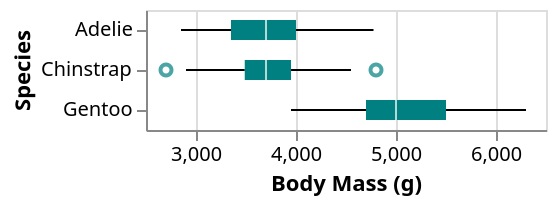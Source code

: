 {"$schema": "https://vega.github.io/schema/vega-lite/v4.json", "description": "A horizontal box plot showing median and lower and upper quartiles of the distribution of body mass of penguins.", "data": {"values": [{"Species": "Adelie", "Island": "Torgersen", "Beak Length (mm)": 39.1, "Beak Depth (mm)": 18.7, "Flipper Length (mm)": 181, "Body Mass (g)": 3750, "Sex": "MALE"}, {"Species": "Adelie", "Island": "Torgersen", "Beak Length (mm)": 39.5, "Beak Depth (mm)": 17.4, "Flipper Length (mm)": 186, "Body Mass (g)": 3800, "Sex": "FEMALE"}, {"Species": "Adelie", "Island": "Torgersen", "Beak Length (mm)": 40.3, "Beak Depth (mm)": 18, "Flipper Length (mm)": 195, "Body Mass (g)": 3250, "Sex": "FEMALE"}, {"Species": "Adelie", "Island": "Torgersen", "Beak Length (mm)": null, "Beak Depth (mm)": null, "Flipper Length (mm)": null, "Body Mass (g)": null, "Sex": null}, {"Species": "Adelie", "Island": "Torgersen", "Beak Length (mm)": 36.7, "Beak Depth (mm)": 19.3, "Flipper Length (mm)": 193, "Body Mass (g)": 3450, "Sex": "FEMALE"}, {"Species": "Adelie", "Island": "Torgersen", "Beak Length (mm)": 39.3, "Beak Depth (mm)": 20.6, "Flipper Length (mm)": 190, "Body Mass (g)": 3650, "Sex": "MALE"}, {"Species": "Adelie", "Island": "Torgersen", "Beak Length (mm)": 38.9, "Beak Depth (mm)": 17.8, "Flipper Length (mm)": 181, "Body Mass (g)": 3625, "Sex": "FEMALE"}, {"Species": "Adelie", "Island": "Torgersen", "Beak Length (mm)": 39.2, "Beak Depth (mm)": 19.6, "Flipper Length (mm)": 195, "Body Mass (g)": 4675, "Sex": "MALE"}, {"Species": "Adelie", "Island": "Torgersen", "Beak Length (mm)": 34.1, "Beak Depth (mm)": 18.1, "Flipper Length (mm)": 193, "Body Mass (g)": 3475, "Sex": null}, {"Species": "Adelie", "Island": "Torgersen", "Beak Length (mm)": 42, "Beak Depth (mm)": 20.2, "Flipper Length (mm)": 190, "Body Mass (g)": 4250, "Sex": null}, {"Species": "Adelie", "Island": "Torgersen", "Beak Length (mm)": 37.8, "Beak Depth (mm)": 17.1, "Flipper Length (mm)": 186, "Body Mass (g)": 3300, "Sex": null}, {"Species": "Adelie", "Island": "Torgersen", "Beak Length (mm)": 37.8, "Beak Depth (mm)": 17.3, "Flipper Length (mm)": 180, "Body Mass (g)": 3700, "Sex": null}, {"Species": "Adelie", "Island": "Torgersen", "Beak Length (mm)": 41.1, "Beak Depth (mm)": 17.6, "Flipper Length (mm)": 182, "Body Mass (g)": 3200, "Sex": "FEMALE"}, {"Species": "Adelie", "Island": "Torgersen", "Beak Length (mm)": 38.6, "Beak Depth (mm)": 21.2, "Flipper Length (mm)": 191, "Body Mass (g)": 3800, "Sex": "MALE"}, {"Species": "Adelie", "Island": "Torgersen", "Beak Length (mm)": 34.6, "Beak Depth (mm)": 21.1, "Flipper Length (mm)": 198, "Body Mass (g)": 4400, "Sex": "MALE"}, {"Species": "Adelie", "Island": "Torgersen", "Beak Length (mm)": 36.6, "Beak Depth (mm)": 17.8, "Flipper Length (mm)": 185, "Body Mass (g)": 3700, "Sex": "FEMALE"}, {"Species": "Adelie", "Island": "Torgersen", "Beak Length (mm)": 38.7, "Beak Depth (mm)": 19, "Flipper Length (mm)": 195, "Body Mass (g)": 3450, "Sex": "FEMALE"}, {"Species": "Adelie", "Island": "Torgersen", "Beak Length (mm)": 42.5, "Beak Depth (mm)": 20.7, "Flipper Length (mm)": 197, "Body Mass (g)": 4500, "Sex": "MALE"}, {"Species": "Adelie", "Island": "Torgersen", "Beak Length (mm)": 34.4, "Beak Depth (mm)": 18.4, "Flipper Length (mm)": 184, "Body Mass (g)": 3325, "Sex": "FEMALE"}, {"Species": "Adelie", "Island": "Torgersen", "Beak Length (mm)": 46, "Beak Depth (mm)": 21.5, "Flipper Length (mm)": 194, "Body Mass (g)": 4200, "Sex": "MALE"}, {"Species": "Adelie", "Island": "Biscoe", "Beak Length (mm)": 37.8, "Beak Depth (mm)": 18.3, "Flipper Length (mm)": 174, "Body Mass (g)": 3400, "Sex": "FEMALE"}, {"Species": "Adelie", "Island": "Biscoe", "Beak Length (mm)": 37.7, "Beak Depth (mm)": 18.7, "Flipper Length (mm)": 180, "Body Mass (g)": 3600, "Sex": "MALE"}, {"Species": "Adelie", "Island": "Biscoe", "Beak Length (mm)": 35.9, "Beak Depth (mm)": 19.2, "Flipper Length (mm)": 189, "Body Mass (g)": 3800, "Sex": "FEMALE"}, {"Species": "Adelie", "Island": "Biscoe", "Beak Length (mm)": 38.2, "Beak Depth (mm)": 18.1, "Flipper Length (mm)": 185, "Body Mass (g)": 3950, "Sex": "MALE"}, {"Species": "Adelie", "Island": "Biscoe", "Beak Length (mm)": 38.8, "Beak Depth (mm)": 17.2, "Flipper Length (mm)": 180, "Body Mass (g)": 3800, "Sex": "MALE"}, {"Species": "Adelie", "Island": "Biscoe", "Beak Length (mm)": 35.3, "Beak Depth (mm)": 18.9, "Flipper Length (mm)": 187, "Body Mass (g)": 3800, "Sex": "FEMALE"}, {"Species": "Adelie", "Island": "Biscoe", "Beak Length (mm)": 40.6, "Beak Depth (mm)": 18.6, "Flipper Length (mm)": 183, "Body Mass (g)": 3550, "Sex": "MALE"}, {"Species": "Adelie", "Island": "Biscoe", "Beak Length (mm)": 40.5, "Beak Depth (mm)": 17.9, "Flipper Length (mm)": 187, "Body Mass (g)": 3200, "Sex": "FEMALE"}, {"Species": "Adelie", "Island": "Biscoe", "Beak Length (mm)": 37.9, "Beak Depth (mm)": 18.6, "Flipper Length (mm)": 172, "Body Mass (g)": 3150, "Sex": "FEMALE"}, {"Species": "Adelie", "Island": "Biscoe", "Beak Length (mm)": 40.5, "Beak Depth (mm)": 18.9, "Flipper Length (mm)": 180, "Body Mass (g)": 3950, "Sex": "MALE"}, {"Species": "Adelie", "Island": "Dream", "Beak Length (mm)": 39.5, "Beak Depth (mm)": 16.7, "Flipper Length (mm)": 178, "Body Mass (g)": 3250, "Sex": "FEMALE"}, {"Species": "Adelie", "Island": "Dream", "Beak Length (mm)": 37.2, "Beak Depth (mm)": 18.1, "Flipper Length (mm)": 178, "Body Mass (g)": 3900, "Sex": "MALE"}, {"Species": "Adelie", "Island": "Dream", "Beak Length (mm)": 39.5, "Beak Depth (mm)": 17.8, "Flipper Length (mm)": 188, "Body Mass (g)": 3300, "Sex": "FEMALE"}, {"Species": "Adelie", "Island": "Dream", "Beak Length (mm)": 40.9, "Beak Depth (mm)": 18.9, "Flipper Length (mm)": 184, "Body Mass (g)": 3900, "Sex": "MALE"}, {"Species": "Adelie", "Island": "Dream", "Beak Length (mm)": 36.4, "Beak Depth (mm)": 17, "Flipper Length (mm)": 195, "Body Mass (g)": 3325, "Sex": "FEMALE"}, {"Species": "Adelie", "Island": "Dream", "Beak Length (mm)": 39.2, "Beak Depth (mm)": 21.1, "Flipper Length (mm)": 196, "Body Mass (g)": 4150, "Sex": "MALE"}, {"Species": "Adelie", "Island": "Dream", "Beak Length (mm)": 38.8, "Beak Depth (mm)": 20, "Flipper Length (mm)": 190, "Body Mass (g)": 3950, "Sex": "MALE"}, {"Species": "Adelie", "Island": "Dream", "Beak Length (mm)": 42.2, "Beak Depth (mm)": 18.5, "Flipper Length (mm)": 180, "Body Mass (g)": 3550, "Sex": "FEMALE"}, {"Species": "Adelie", "Island": "Dream", "Beak Length (mm)": 37.6, "Beak Depth (mm)": 19.3, "Flipper Length (mm)": 181, "Body Mass (g)": 3300, "Sex": "FEMALE"}, {"Species": "Adelie", "Island": "Dream", "Beak Length (mm)": 39.8, "Beak Depth (mm)": 19.1, "Flipper Length (mm)": 184, "Body Mass (g)": 4650, "Sex": "MALE"}, {"Species": "Adelie", "Island": "Dream", "Beak Length (mm)": 36.5, "Beak Depth (mm)": 18, "Flipper Length (mm)": 182, "Body Mass (g)": 3150, "Sex": "FEMALE"}, {"Species": "Adelie", "Island": "Dream", "Beak Length (mm)": 40.8, "Beak Depth (mm)": 18.4, "Flipper Length (mm)": 195, "Body Mass (g)": 3900, "Sex": "MALE"}, {"Species": "Adelie", "Island": "Dream", "Beak Length (mm)": 36, "Beak Depth (mm)": 18.5, "Flipper Length (mm)": 186, "Body Mass (g)": 3100, "Sex": "FEMALE"}, {"Species": "Adelie", "Island": "Dream", "Beak Length (mm)": 44.1, "Beak Depth (mm)": 19.7, "Flipper Length (mm)": 196, "Body Mass (g)": 4400, "Sex": "MALE"}, {"Species": "Adelie", "Island": "Dream", "Beak Length (mm)": 37, "Beak Depth (mm)": 16.9, "Flipper Length (mm)": 185, "Body Mass (g)": 3000, "Sex": "FEMALE"}, {"Species": "Adelie", "Island": "Dream", "Beak Length (mm)": 39.6, "Beak Depth (mm)": 18.8, "Flipper Length (mm)": 190, "Body Mass (g)": 4600, "Sex": "MALE"}, {"Species": "Adelie", "Island": "Dream", "Beak Length (mm)": 41.1, "Beak Depth (mm)": 19, "Flipper Length (mm)": 182, "Body Mass (g)": 3425, "Sex": "MALE"}, {"Species": "Adelie", "Island": "Dream", "Beak Length (mm)": 37.5, "Beak Depth (mm)": 18.9, "Flipper Length (mm)": 179, "Body Mass (g)": 2975, "Sex": null}, {"Species": "Adelie", "Island": "Dream", "Beak Length (mm)": 36, "Beak Depth (mm)": 17.9, "Flipper Length (mm)": 190, "Body Mass (g)": 3450, "Sex": "FEMALE"}, {"Species": "Adelie", "Island": "Dream", "Beak Length (mm)": 42.3, "Beak Depth (mm)": 21.2, "Flipper Length (mm)": 191, "Body Mass (g)": 4150, "Sex": "MALE"}, {"Species": "Adelie", "Island": "Biscoe", "Beak Length (mm)": 39.6, "Beak Depth (mm)": 17.7, "Flipper Length (mm)": 186, "Body Mass (g)": 3500, "Sex": "FEMALE"}, {"Species": "Adelie", "Island": "Biscoe", "Beak Length (mm)": 40.1, "Beak Depth (mm)": 18.9, "Flipper Length (mm)": 188, "Body Mass (g)": 4300, "Sex": "MALE"}, {"Species": "Adelie", "Island": "Biscoe", "Beak Length (mm)": 35, "Beak Depth (mm)": 17.9, "Flipper Length (mm)": 190, "Body Mass (g)": 3450, "Sex": "FEMALE"}, {"Species": "Adelie", "Island": "Biscoe", "Beak Length (mm)": 42, "Beak Depth (mm)": 19.5, "Flipper Length (mm)": 200, "Body Mass (g)": 4050, "Sex": "MALE"}, {"Species": "Adelie", "Island": "Biscoe", "Beak Length (mm)": 34.5, "Beak Depth (mm)": 18.1, "Flipper Length (mm)": 187, "Body Mass (g)": 2900, "Sex": "FEMALE"}, {"Species": "Adelie", "Island": "Biscoe", "Beak Length (mm)": 41.4, "Beak Depth (mm)": 18.6, "Flipper Length (mm)": 191, "Body Mass (g)": 3700, "Sex": "MALE"}, {"Species": "Adelie", "Island": "Biscoe", "Beak Length (mm)": 39, "Beak Depth (mm)": 17.5, "Flipper Length (mm)": 186, "Body Mass (g)": 3550, "Sex": "FEMALE"}, {"Species": "Adelie", "Island": "Biscoe", "Beak Length (mm)": 40.6, "Beak Depth (mm)": 18.8, "Flipper Length (mm)": 193, "Body Mass (g)": 3800, "Sex": "MALE"}, {"Species": "Adelie", "Island": "Biscoe", "Beak Length (mm)": 36.5, "Beak Depth (mm)": 16.6, "Flipper Length (mm)": 181, "Body Mass (g)": 2850, "Sex": "FEMALE"}, {"Species": "Adelie", "Island": "Biscoe", "Beak Length (mm)": 37.6, "Beak Depth (mm)": 19.1, "Flipper Length (mm)": 194, "Body Mass (g)": 3750, "Sex": "MALE"}, {"Species": "Adelie", "Island": "Biscoe", "Beak Length (mm)": 35.7, "Beak Depth (mm)": 16.9, "Flipper Length (mm)": 185, "Body Mass (g)": 3150, "Sex": "FEMALE"}, {"Species": "Adelie", "Island": "Biscoe", "Beak Length (mm)": 41.3, "Beak Depth (mm)": 21.1, "Flipper Length (mm)": 195, "Body Mass (g)": 4400, "Sex": "MALE"}, {"Species": "Adelie", "Island": "Biscoe", "Beak Length (mm)": 37.6, "Beak Depth (mm)": 17, "Flipper Length (mm)": 185, "Body Mass (g)": 3600, "Sex": "FEMALE"}, {"Species": "Adelie", "Island": "Biscoe", "Beak Length (mm)": 41.1, "Beak Depth (mm)": 18.2, "Flipper Length (mm)": 192, "Body Mass (g)": 4050, "Sex": "MALE"}, {"Species": "Adelie", "Island": "Biscoe", "Beak Length (mm)": 36.4, "Beak Depth (mm)": 17.1, "Flipper Length (mm)": 184, "Body Mass (g)": 2850, "Sex": "FEMALE"}, {"Species": "Adelie", "Island": "Biscoe", "Beak Length (mm)": 41.6, "Beak Depth (mm)": 18, "Flipper Length (mm)": 192, "Body Mass (g)": 3950, "Sex": "MALE"}, {"Species": "Adelie", "Island": "Biscoe", "Beak Length (mm)": 35.5, "Beak Depth (mm)": 16.2, "Flipper Length (mm)": 195, "Body Mass (g)": 3350, "Sex": "FEMALE"}, {"Species": "Adelie", "Island": "Biscoe", "Beak Length (mm)": 41.1, "Beak Depth (mm)": 19.1, "Flipper Length (mm)": 188, "Body Mass (g)": 4100, "Sex": "MALE"}, {"Species": "Adelie", "Island": "Torgersen", "Beak Length (mm)": 35.9, "Beak Depth (mm)": 16.6, "Flipper Length (mm)": 190, "Body Mass (g)": 3050, "Sex": "FEMALE"}, {"Species": "Adelie", "Island": "Torgersen", "Beak Length (mm)": 41.8, "Beak Depth (mm)": 19.4, "Flipper Length (mm)": 198, "Body Mass (g)": 4450, "Sex": "MALE"}, {"Species": "Adelie", "Island": "Torgersen", "Beak Length (mm)": 33.5, "Beak Depth (mm)": 19, "Flipper Length (mm)": 190, "Body Mass (g)": 3600, "Sex": "FEMALE"}, {"Species": "Adelie", "Island": "Torgersen", "Beak Length (mm)": 39.7, "Beak Depth (mm)": 18.4, "Flipper Length (mm)": 190, "Body Mass (g)": 3900, "Sex": "MALE"}, {"Species": "Adelie", "Island": "Torgersen", "Beak Length (mm)": 39.6, "Beak Depth (mm)": 17.2, "Flipper Length (mm)": 196, "Body Mass (g)": 3550, "Sex": "FEMALE"}, {"Species": "Adelie", "Island": "Torgersen", "Beak Length (mm)": 45.8, "Beak Depth (mm)": 18.9, "Flipper Length (mm)": 197, "Body Mass (g)": 4150, "Sex": "MALE"}, {"Species": "Adelie", "Island": "Torgersen", "Beak Length (mm)": 35.5, "Beak Depth (mm)": 17.5, "Flipper Length (mm)": 190, "Body Mass (g)": 3700, "Sex": "FEMALE"}, {"Species": "Adelie", "Island": "Torgersen", "Beak Length (mm)": 42.8, "Beak Depth (mm)": 18.5, "Flipper Length (mm)": 195, "Body Mass (g)": 4250, "Sex": "MALE"}, {"Species": "Adelie", "Island": "Torgersen", "Beak Length (mm)": 40.9, "Beak Depth (mm)": 16.8, "Flipper Length (mm)": 191, "Body Mass (g)": 3700, "Sex": "FEMALE"}, {"Species": "Adelie", "Island": "Torgersen", "Beak Length (mm)": 37.2, "Beak Depth (mm)": 19.4, "Flipper Length (mm)": 184, "Body Mass (g)": 3900, "Sex": "MALE"}, {"Species": "Adelie", "Island": "Torgersen", "Beak Length (mm)": 36.2, "Beak Depth (mm)": 16.1, "Flipper Length (mm)": 187, "Body Mass (g)": 3550, "Sex": "FEMALE"}, {"Species": "Adelie", "Island": "Torgersen", "Beak Length (mm)": 42.1, "Beak Depth (mm)": 19.1, "Flipper Length (mm)": 195, "Body Mass (g)": 4000, "Sex": "MALE"}, {"Species": "Adelie", "Island": "Torgersen", "Beak Length (mm)": 34.6, "Beak Depth (mm)": 17.2, "Flipper Length (mm)": 189, "Body Mass (g)": 3200, "Sex": "FEMALE"}, {"Species": "Adelie", "Island": "Torgersen", "Beak Length (mm)": 42.9, "Beak Depth (mm)": 17.6, "Flipper Length (mm)": 196, "Body Mass (g)": 4700, "Sex": "MALE"}, {"Species": "Adelie", "Island": "Torgersen", "Beak Length (mm)": 36.7, "Beak Depth (mm)": 18.8, "Flipper Length (mm)": 187, "Body Mass (g)": 3800, "Sex": "FEMALE"}, {"Species": "Adelie", "Island": "Torgersen", "Beak Length (mm)": 35.1, "Beak Depth (mm)": 19.4, "Flipper Length (mm)": 193, "Body Mass (g)": 4200, "Sex": "MALE"}, {"Species": "Adelie", "Island": "Dream", "Beak Length (mm)": 37.3, "Beak Depth (mm)": 17.8, "Flipper Length (mm)": 191, "Body Mass (g)": 3350, "Sex": "FEMALE"}, {"Species": "Adelie", "Island": "Dream", "Beak Length (mm)": 41.3, "Beak Depth (mm)": 20.3, "Flipper Length (mm)": 194, "Body Mass (g)": 3550, "Sex": "MALE"}, {"Species": "Adelie", "Island": "Dream", "Beak Length (mm)": 36.3, "Beak Depth (mm)": 19.5, "Flipper Length (mm)": 190, "Body Mass (g)": 3800, "Sex": "MALE"}, {"Species": "Adelie", "Island": "Dream", "Beak Length (mm)": 36.9, "Beak Depth (mm)": 18.6, "Flipper Length (mm)": 189, "Body Mass (g)": 3500, "Sex": "FEMALE"}, {"Species": "Adelie", "Island": "Dream", "Beak Length (mm)": 38.3, "Beak Depth (mm)": 19.2, "Flipper Length (mm)": 189, "Body Mass (g)": 3950, "Sex": "MALE"}, {"Species": "Adelie", "Island": "Dream", "Beak Length (mm)": 38.9, "Beak Depth (mm)": 18.8, "Flipper Length (mm)": 190, "Body Mass (g)": 3600, "Sex": "FEMALE"}, {"Species": "Adelie", "Island": "Dream", "Beak Length (mm)": 35.7, "Beak Depth (mm)": 18, "Flipper Length (mm)": 202, "Body Mass (g)": 3550, "Sex": "FEMALE"}, {"Species": "Adelie", "Island": "Dream", "Beak Length (mm)": 41.1, "Beak Depth (mm)": 18.1, "Flipper Length (mm)": 205, "Body Mass (g)": 4300, "Sex": "MALE"}, {"Species": "Adelie", "Island": "Dream", "Beak Length (mm)": 34, "Beak Depth (mm)": 17.1, "Flipper Length (mm)": 185, "Body Mass (g)": 3400, "Sex": "FEMALE"}, {"Species": "Adelie", "Island": "Dream", "Beak Length (mm)": 39.6, "Beak Depth (mm)": 18.1, "Flipper Length (mm)": 186, "Body Mass (g)": 4450, "Sex": "MALE"}, {"Species": "Adelie", "Island": "Dream", "Beak Length (mm)": 36.2, "Beak Depth (mm)": 17.3, "Flipper Length (mm)": 187, "Body Mass (g)": 3300, "Sex": "FEMALE"}, {"Species": "Adelie", "Island": "Dream", "Beak Length (mm)": 40.8, "Beak Depth (mm)": 18.9, "Flipper Length (mm)": 208, "Body Mass (g)": 4300, "Sex": "MALE"}, {"Species": "Adelie", "Island": "Dream", "Beak Length (mm)": 38.1, "Beak Depth (mm)": 18.6, "Flipper Length (mm)": 190, "Body Mass (g)": 3700, "Sex": "FEMALE"}, {"Species": "Adelie", "Island": "Dream", "Beak Length (mm)": 40.3, "Beak Depth (mm)": 18.5, "Flipper Length (mm)": 196, "Body Mass (g)": 4350, "Sex": "MALE"}, {"Species": "Adelie", "Island": "Dream", "Beak Length (mm)": 33.1, "Beak Depth (mm)": 16.1, "Flipper Length (mm)": 178, "Body Mass (g)": 2900, "Sex": "FEMALE"}, {"Species": "Adelie", "Island": "Dream", "Beak Length (mm)": 43.2, "Beak Depth (mm)": 18.5, "Flipper Length (mm)": 192, "Body Mass (g)": 4100, "Sex": "MALE"}, {"Species": "Adelie", "Island": "Biscoe", "Beak Length (mm)": 35, "Beak Depth (mm)": 17.9, "Flipper Length (mm)": 192, "Body Mass (g)": 3725, "Sex": "FEMALE"}, {"Species": "Adelie", "Island": "Biscoe", "Beak Length (mm)": 41, "Beak Depth (mm)": 20, "Flipper Length (mm)": 203, "Body Mass (g)": 4725, "Sex": "MALE"}, {"Species": "Adelie", "Island": "Biscoe", "Beak Length (mm)": 37.7, "Beak Depth (mm)": 16, "Flipper Length (mm)": 183, "Body Mass (g)": 3075, "Sex": "FEMALE"}, {"Species": "Adelie", "Island": "Biscoe", "Beak Length (mm)": 37.8, "Beak Depth (mm)": 20, "Flipper Length (mm)": 190, "Body Mass (g)": 4250, "Sex": "MALE"}, {"Species": "Adelie", "Island": "Biscoe", "Beak Length (mm)": 37.9, "Beak Depth (mm)": 18.6, "Flipper Length (mm)": 193, "Body Mass (g)": 2925, "Sex": "FEMALE"}, {"Species": "Adelie", "Island": "Biscoe", "Beak Length (mm)": 39.7, "Beak Depth (mm)": 18.9, "Flipper Length (mm)": 184, "Body Mass (g)": 3550, "Sex": "MALE"}, {"Species": "Adelie", "Island": "Biscoe", "Beak Length (mm)": 38.6, "Beak Depth (mm)": 17.2, "Flipper Length (mm)": 199, "Body Mass (g)": 3750, "Sex": "FEMALE"}, {"Species": "Adelie", "Island": "Biscoe", "Beak Length (mm)": 38.2, "Beak Depth (mm)": 20, "Flipper Length (mm)": 190, "Body Mass (g)": 3900, "Sex": "MALE"}, {"Species": "Adelie", "Island": "Biscoe", "Beak Length (mm)": 38.1, "Beak Depth (mm)": 17, "Flipper Length (mm)": 181, "Body Mass (g)": 3175, "Sex": "FEMALE"}, {"Species": "Adelie", "Island": "Biscoe", "Beak Length (mm)": 43.2, "Beak Depth (mm)": 19, "Flipper Length (mm)": 197, "Body Mass (g)": 4775, "Sex": "MALE"}, {"Species": "Adelie", "Island": "Biscoe", "Beak Length (mm)": 38.1, "Beak Depth (mm)": 16.5, "Flipper Length (mm)": 198, "Body Mass (g)": 3825, "Sex": "FEMALE"}, {"Species": "Adelie", "Island": "Biscoe", "Beak Length (mm)": 45.6, "Beak Depth (mm)": 20.3, "Flipper Length (mm)": 191, "Body Mass (g)": 4600, "Sex": "MALE"}, {"Species": "Adelie", "Island": "Biscoe", "Beak Length (mm)": 39.7, "Beak Depth (mm)": 17.7, "Flipper Length (mm)": 193, "Body Mass (g)": 3200, "Sex": "FEMALE"}, {"Species": "Adelie", "Island": "Biscoe", "Beak Length (mm)": 42.2, "Beak Depth (mm)": 19.5, "Flipper Length (mm)": 197, "Body Mass (g)": 4275, "Sex": "MALE"}, {"Species": "Adelie", "Island": "Biscoe", "Beak Length (mm)": 39.6, "Beak Depth (mm)": 20.7, "Flipper Length (mm)": 191, "Body Mass (g)": 3900, "Sex": "FEMALE"}, {"Species": "Adelie", "Island": "Biscoe", "Beak Length (mm)": 42.7, "Beak Depth (mm)": 18.3, "Flipper Length (mm)": 196, "Body Mass (g)": 4075, "Sex": "MALE"}, {"Species": "Adelie", "Island": "Torgersen", "Beak Length (mm)": 38.6, "Beak Depth (mm)": 17, "Flipper Length (mm)": 188, "Body Mass (g)": 2900, "Sex": "FEMALE"}, {"Species": "Adelie", "Island": "Torgersen", "Beak Length (mm)": 37.3, "Beak Depth (mm)": 20.5, "Flipper Length (mm)": 199, "Body Mass (g)": 3775, "Sex": "MALE"}, {"Species": "Adelie", "Island": "Torgersen", "Beak Length (mm)": 35.7, "Beak Depth (mm)": 17, "Flipper Length (mm)": 189, "Body Mass (g)": 3350, "Sex": "FEMALE"}, {"Species": "Adelie", "Island": "Torgersen", "Beak Length (mm)": 41.1, "Beak Depth (mm)": 18.6, "Flipper Length (mm)": 189, "Body Mass (g)": 3325, "Sex": "MALE"}, {"Species": "Adelie", "Island": "Torgersen", "Beak Length (mm)": 36.2, "Beak Depth (mm)": 17.2, "Flipper Length (mm)": 187, "Body Mass (g)": 3150, "Sex": "FEMALE"}, {"Species": "Adelie", "Island": "Torgersen", "Beak Length (mm)": 37.7, "Beak Depth (mm)": 19.8, "Flipper Length (mm)": 198, "Body Mass (g)": 3500, "Sex": "MALE"}, {"Species": "Adelie", "Island": "Torgersen", "Beak Length (mm)": 40.2, "Beak Depth (mm)": 17, "Flipper Length (mm)": 176, "Body Mass (g)": 3450, "Sex": "FEMALE"}, {"Species": "Adelie", "Island": "Torgersen", "Beak Length (mm)": 41.4, "Beak Depth (mm)": 18.5, "Flipper Length (mm)": 202, "Body Mass (g)": 3875, "Sex": "MALE"}, {"Species": "Adelie", "Island": "Torgersen", "Beak Length (mm)": 35.2, "Beak Depth (mm)": 15.9, "Flipper Length (mm)": 186, "Body Mass (g)": 3050, "Sex": "FEMALE"}, {"Species": "Adelie", "Island": "Torgersen", "Beak Length (mm)": 40.6, "Beak Depth (mm)": 19, "Flipper Length (mm)": 199, "Body Mass (g)": 4000, "Sex": "MALE"}, {"Species": "Adelie", "Island": "Torgersen", "Beak Length (mm)": 38.8, "Beak Depth (mm)": 17.6, "Flipper Length (mm)": 191, "Body Mass (g)": 3275, "Sex": "FEMALE"}, {"Species": "Adelie", "Island": "Torgersen", "Beak Length (mm)": 41.5, "Beak Depth (mm)": 18.3, "Flipper Length (mm)": 195, "Body Mass (g)": 4300, "Sex": "MALE"}, {"Species": "Adelie", "Island": "Torgersen", "Beak Length (mm)": 39, "Beak Depth (mm)": 17.1, "Flipper Length (mm)": 191, "Body Mass (g)": 3050, "Sex": "FEMALE"}, {"Species": "Adelie", "Island": "Torgersen", "Beak Length (mm)": 44.1, "Beak Depth (mm)": 18, "Flipper Length (mm)": 210, "Body Mass (g)": 4000, "Sex": "MALE"}, {"Species": "Adelie", "Island": "Torgersen", "Beak Length (mm)": 38.5, "Beak Depth (mm)": 17.9, "Flipper Length (mm)": 190, "Body Mass (g)": 3325, "Sex": "FEMALE"}, {"Species": "Adelie", "Island": "Torgersen", "Beak Length (mm)": 43.1, "Beak Depth (mm)": 19.2, "Flipper Length (mm)": 197, "Body Mass (g)": 3500, "Sex": "MALE"}, {"Species": "Adelie", "Island": "Dream", "Beak Length (mm)": 36.8, "Beak Depth (mm)": 18.5, "Flipper Length (mm)": 193, "Body Mass (g)": 3500, "Sex": "FEMALE"}, {"Species": "Adelie", "Island": "Dream", "Beak Length (mm)": 37.5, "Beak Depth (mm)": 18.5, "Flipper Length (mm)": 199, "Body Mass (g)": 4475, "Sex": "MALE"}, {"Species": "Adelie", "Island": "Dream", "Beak Length (mm)": 38.1, "Beak Depth (mm)": 17.6, "Flipper Length (mm)": 187, "Body Mass (g)": 3425, "Sex": "FEMALE"}, {"Species": "Adelie", "Island": "Dream", "Beak Length (mm)": 41.1, "Beak Depth (mm)": 17.5, "Flipper Length (mm)": 190, "Body Mass (g)": 3900, "Sex": "MALE"}, {"Species": "Adelie", "Island": "Dream", "Beak Length (mm)": 35.6, "Beak Depth (mm)": 17.5, "Flipper Length (mm)": 191, "Body Mass (g)": 3175, "Sex": "FEMALE"}, {"Species": "Adelie", "Island": "Dream", "Beak Length (mm)": 40.2, "Beak Depth (mm)": 20.1, "Flipper Length (mm)": 200, "Body Mass (g)": 3975, "Sex": "MALE"}, {"Species": "Adelie", "Island": "Dream", "Beak Length (mm)": 37, "Beak Depth (mm)": 16.5, "Flipper Length (mm)": 185, "Body Mass (g)": 3400, "Sex": "FEMALE"}, {"Species": "Adelie", "Island": "Dream", "Beak Length (mm)": 39.7, "Beak Depth (mm)": 17.9, "Flipper Length (mm)": 193, "Body Mass (g)": 4250, "Sex": "MALE"}, {"Species": "Adelie", "Island": "Dream", "Beak Length (mm)": 40.2, "Beak Depth (mm)": 17.1, "Flipper Length (mm)": 193, "Body Mass (g)": 3400, "Sex": "FEMALE"}, {"Species": "Adelie", "Island": "Dream", "Beak Length (mm)": 40.6, "Beak Depth (mm)": 17.2, "Flipper Length (mm)": 187, "Body Mass (g)": 3475, "Sex": "MALE"}, {"Species": "Adelie", "Island": "Dream", "Beak Length (mm)": 32.1, "Beak Depth (mm)": 15.5, "Flipper Length (mm)": 188, "Body Mass (g)": 3050, "Sex": "FEMALE"}, {"Species": "Adelie", "Island": "Dream", "Beak Length (mm)": 40.7, "Beak Depth (mm)": 17, "Flipper Length (mm)": 190, "Body Mass (g)": 3725, "Sex": "MALE"}, {"Species": "Adelie", "Island": "Dream", "Beak Length (mm)": 37.3, "Beak Depth (mm)": 16.8, "Flipper Length (mm)": 192, "Body Mass (g)": 3000, "Sex": "FEMALE"}, {"Species": "Adelie", "Island": "Dream", "Beak Length (mm)": 39, "Beak Depth (mm)": 18.7, "Flipper Length (mm)": 185, "Body Mass (g)": 3650, "Sex": "MALE"}, {"Species": "Adelie", "Island": "Dream", "Beak Length (mm)": 39.2, "Beak Depth (mm)": 18.6, "Flipper Length (mm)": 190, "Body Mass (g)": 4250, "Sex": "MALE"}, {"Species": "Adelie", "Island": "Dream", "Beak Length (mm)": 36.6, "Beak Depth (mm)": 18.4, "Flipper Length (mm)": 184, "Body Mass (g)": 3475, "Sex": "FEMALE"}, {"Species": "Adelie", "Island": "Dream", "Beak Length (mm)": 36, "Beak Depth (mm)": 17.8, "Flipper Length (mm)": 195, "Body Mass (g)": 3450, "Sex": "FEMALE"}, {"Species": "Adelie", "Island": "Dream", "Beak Length (mm)": 37.8, "Beak Depth (mm)": 18.1, "Flipper Length (mm)": 193, "Body Mass (g)": 3750, "Sex": "MALE"}, {"Species": "Adelie", "Island": "Dream", "Beak Length (mm)": 36, "Beak Depth (mm)": 17.1, "Flipper Length (mm)": 187, "Body Mass (g)": 3700, "Sex": "FEMALE"}, {"Species": "Adelie", "Island": "Dream", "Beak Length (mm)": 41.5, "Beak Depth (mm)": 18.5, "Flipper Length (mm)": 201, "Body Mass (g)": 4000, "Sex": "MALE"}, {"Species": "Chinstrap", "Island": "Dream", "Beak Length (mm)": 46.5, "Beak Depth (mm)": 17.9, "Flipper Length (mm)": 192, "Body Mass (g)": 3500, "Sex": "FEMALE"}, {"Species": "Chinstrap", "Island": "Dream", "Beak Length (mm)": 50, "Beak Depth (mm)": 19.5, "Flipper Length (mm)": 196, "Body Mass (g)": 3900, "Sex": "MALE"}, {"Species": "Chinstrap", "Island": "Dream", "Beak Length (mm)": 51.3, "Beak Depth (mm)": 19.2, "Flipper Length (mm)": 193, "Body Mass (g)": 3650, "Sex": "MALE"}, {"Species": "Chinstrap", "Island": "Dream", "Beak Length (mm)": 45.4, "Beak Depth (mm)": 18.7, "Flipper Length (mm)": 188, "Body Mass (g)": 3525, "Sex": "FEMALE"}, {"Species": "Chinstrap", "Island": "Dream", "Beak Length (mm)": 52.7, "Beak Depth (mm)": 19.8, "Flipper Length (mm)": 197, "Body Mass (g)": 3725, "Sex": "MALE"}, {"Species": "Chinstrap", "Island": "Dream", "Beak Length (mm)": 45.2, "Beak Depth (mm)": 17.8, "Flipper Length (mm)": 198, "Body Mass (g)": 3950, "Sex": "FEMALE"}, {"Species": "Chinstrap", "Island": "Dream", "Beak Length (mm)": 46.1, "Beak Depth (mm)": 18.2, "Flipper Length (mm)": 178, "Body Mass (g)": 3250, "Sex": "FEMALE"}, {"Species": "Chinstrap", "Island": "Dream", "Beak Length (mm)": 51.3, "Beak Depth (mm)": 18.2, "Flipper Length (mm)": 197, "Body Mass (g)": 3750, "Sex": "MALE"}, {"Species": "Chinstrap", "Island": "Dream", "Beak Length (mm)": 46, "Beak Depth (mm)": 18.9, "Flipper Length (mm)": 195, "Body Mass (g)": 4150, "Sex": "FEMALE"}, {"Species": "Chinstrap", "Island": "Dream", "Beak Length (mm)": 51.3, "Beak Depth (mm)": 19.9, "Flipper Length (mm)": 198, "Body Mass (g)": 3700, "Sex": "MALE"}, {"Species": "Chinstrap", "Island": "Dream", "Beak Length (mm)": 46.6, "Beak Depth (mm)": 17.8, "Flipper Length (mm)": 193, "Body Mass (g)": 3800, "Sex": "FEMALE"}, {"Species": "Chinstrap", "Island": "Dream", "Beak Length (mm)": 51.7, "Beak Depth (mm)": 20.3, "Flipper Length (mm)": 194, "Body Mass (g)": 3775, "Sex": "MALE"}, {"Species": "Chinstrap", "Island": "Dream", "Beak Length (mm)": 47, "Beak Depth (mm)": 17.3, "Flipper Length (mm)": 185, "Body Mass (g)": 3700, "Sex": "FEMALE"}, {"Species": "Chinstrap", "Island": "Dream", "Beak Length (mm)": 52, "Beak Depth (mm)": 18.1, "Flipper Length (mm)": 201, "Body Mass (g)": 4050, "Sex": "MALE"}, {"Species": "Chinstrap", "Island": "Dream", "Beak Length (mm)": 45.9, "Beak Depth (mm)": 17.1, "Flipper Length (mm)": 190, "Body Mass (g)": 3575, "Sex": "FEMALE"}, {"Species": "Chinstrap", "Island": "Dream", "Beak Length (mm)": 50.5, "Beak Depth (mm)": 19.6, "Flipper Length (mm)": 201, "Body Mass (g)": 4050, "Sex": "MALE"}, {"Species": "Chinstrap", "Island": "Dream", "Beak Length (mm)": 50.3, "Beak Depth (mm)": 20, "Flipper Length (mm)": 197, "Body Mass (g)": 3300, "Sex": "MALE"}, {"Species": "Chinstrap", "Island": "Dream", "Beak Length (mm)": 58, "Beak Depth (mm)": 17.8, "Flipper Length (mm)": 181, "Body Mass (g)": 3700, "Sex": "FEMALE"}, {"Species": "Chinstrap", "Island": "Dream", "Beak Length (mm)": 46.4, "Beak Depth (mm)": 18.6, "Flipper Length (mm)": 190, "Body Mass (g)": 3450, "Sex": "FEMALE"}, {"Species": "Chinstrap", "Island": "Dream", "Beak Length (mm)": 49.2, "Beak Depth (mm)": 18.2, "Flipper Length (mm)": 195, "Body Mass (g)": 4400, "Sex": "MALE"}, {"Species": "Chinstrap", "Island": "Dream", "Beak Length (mm)": 42.4, "Beak Depth (mm)": 17.3, "Flipper Length (mm)": 181, "Body Mass (g)": 3600, "Sex": "FEMALE"}, {"Species": "Chinstrap", "Island": "Dream", "Beak Length (mm)": 48.5, "Beak Depth (mm)": 17.5, "Flipper Length (mm)": 191, "Body Mass (g)": 3400, "Sex": "MALE"}, {"Species": "Chinstrap", "Island": "Dream", "Beak Length (mm)": 43.2, "Beak Depth (mm)": 16.6, "Flipper Length (mm)": 187, "Body Mass (g)": 2900, "Sex": "FEMALE"}, {"Species": "Chinstrap", "Island": "Dream", "Beak Length (mm)": 50.6, "Beak Depth (mm)": 19.4, "Flipper Length (mm)": 193, "Body Mass (g)": 3800, "Sex": "MALE"}, {"Species": "Chinstrap", "Island": "Dream", "Beak Length (mm)": 46.7, "Beak Depth (mm)": 17.9, "Flipper Length (mm)": 195, "Body Mass (g)": 3300, "Sex": "FEMALE"}, {"Species": "Chinstrap", "Island": "Dream", "Beak Length (mm)": 52, "Beak Depth (mm)": 19, "Flipper Length (mm)": 197, "Body Mass (g)": 4150, "Sex": "MALE"}, {"Species": "Chinstrap", "Island": "Dream", "Beak Length (mm)": 50.5, "Beak Depth (mm)": 18.4, "Flipper Length (mm)": 200, "Body Mass (g)": 3400, "Sex": "FEMALE"}, {"Species": "Chinstrap", "Island": "Dream", "Beak Length (mm)": 49.5, "Beak Depth (mm)": 19, "Flipper Length (mm)": 200, "Body Mass (g)": 3800, "Sex": "MALE"}, {"Species": "Chinstrap", "Island": "Dream", "Beak Length (mm)": 46.4, "Beak Depth (mm)": 17.8, "Flipper Length (mm)": 191, "Body Mass (g)": 3700, "Sex": "FEMALE"}, {"Species": "Chinstrap", "Island": "Dream", "Beak Length (mm)": 52.8, "Beak Depth (mm)": 20, "Flipper Length (mm)": 205, "Body Mass (g)": 4550, "Sex": "MALE"}, {"Species": "Chinstrap", "Island": "Dream", "Beak Length (mm)": 40.9, "Beak Depth (mm)": 16.6, "Flipper Length (mm)": 187, "Body Mass (g)": 3200, "Sex": "FEMALE"}, {"Species": "Chinstrap", "Island": "Dream", "Beak Length (mm)": 54.2, "Beak Depth (mm)": 20.8, "Flipper Length (mm)": 201, "Body Mass (g)": 4300, "Sex": "MALE"}, {"Species": "Chinstrap", "Island": "Dream", "Beak Length (mm)": 42.5, "Beak Depth (mm)": 16.7, "Flipper Length (mm)": 187, "Body Mass (g)": 3350, "Sex": "FEMALE"}, {"Species": "Chinstrap", "Island": "Dream", "Beak Length (mm)": 51, "Beak Depth (mm)": 18.8, "Flipper Length (mm)": 203, "Body Mass (g)": 4100, "Sex": "MALE"}, {"Species": "Chinstrap", "Island": "Dream", "Beak Length (mm)": 49.7, "Beak Depth (mm)": 18.6, "Flipper Length (mm)": 195, "Body Mass (g)": 3600, "Sex": "MALE"}, {"Species": "Chinstrap", "Island": "Dream", "Beak Length (mm)": 47.5, "Beak Depth (mm)": 16.8, "Flipper Length (mm)": 199, "Body Mass (g)": 3900, "Sex": "FEMALE"}, {"Species": "Chinstrap", "Island": "Dream", "Beak Length (mm)": 47.6, "Beak Depth (mm)": 18.3, "Flipper Length (mm)": 195, "Body Mass (g)": 3850, "Sex": "FEMALE"}, {"Species": "Chinstrap", "Island": "Dream", "Beak Length (mm)": 52, "Beak Depth (mm)": 20.7, "Flipper Length (mm)": 210, "Body Mass (g)": 4800, "Sex": "MALE"}, {"Species": "Chinstrap", "Island": "Dream", "Beak Length (mm)": 46.9, "Beak Depth (mm)": 16.6, "Flipper Length (mm)": 192, "Body Mass (g)": 2700, "Sex": "FEMALE"}, {"Species": "Chinstrap", "Island": "Dream", "Beak Length (mm)": 53.5, "Beak Depth (mm)": 19.9, "Flipper Length (mm)": 205, "Body Mass (g)": 4500, "Sex": "MALE"}, {"Species": "Chinstrap", "Island": "Dream", "Beak Length (mm)": 49, "Beak Depth (mm)": 19.5, "Flipper Length (mm)": 210, "Body Mass (g)": 3950, "Sex": "MALE"}, {"Species": "Chinstrap", "Island": "Dream", "Beak Length (mm)": 46.2, "Beak Depth (mm)": 17.5, "Flipper Length (mm)": 187, "Body Mass (g)": 3650, "Sex": "FEMALE"}, {"Species": "Chinstrap", "Island": "Dream", "Beak Length (mm)": 50.9, "Beak Depth (mm)": 19.1, "Flipper Length (mm)": 196, "Body Mass (g)": 3550, "Sex": "MALE"}, {"Species": "Chinstrap", "Island": "Dream", "Beak Length (mm)": 45.5, "Beak Depth (mm)": 17, "Flipper Length (mm)": 196, "Body Mass (g)": 3500, "Sex": "FEMALE"}, {"Species": "Chinstrap", "Island": "Dream", "Beak Length (mm)": 50.9, "Beak Depth (mm)": 17.9, "Flipper Length (mm)": 196, "Body Mass (g)": 3675, "Sex": "FEMALE"}, {"Species": "Chinstrap", "Island": "Dream", "Beak Length (mm)": 50.8, "Beak Depth (mm)": 18.5, "Flipper Length (mm)": 201, "Body Mass (g)": 4450, "Sex": "MALE"}, {"Species": "Chinstrap", "Island": "Dream", "Beak Length (mm)": 50.1, "Beak Depth (mm)": 17.9, "Flipper Length (mm)": 190, "Body Mass (g)": 3400, "Sex": "FEMALE"}, {"Species": "Chinstrap", "Island": "Dream", "Beak Length (mm)": 49, "Beak Depth (mm)": 19.6, "Flipper Length (mm)": 212, "Body Mass (g)": 4300, "Sex": "MALE"}, {"Species": "Chinstrap", "Island": "Dream", "Beak Length (mm)": 51.5, "Beak Depth (mm)": 18.7, "Flipper Length (mm)": 187, "Body Mass (g)": 3250, "Sex": "MALE"}, {"Species": "Chinstrap", "Island": "Dream", "Beak Length (mm)": 49.8, "Beak Depth (mm)": 17.3, "Flipper Length (mm)": 198, "Body Mass (g)": 3675, "Sex": "FEMALE"}, {"Species": "Chinstrap", "Island": "Dream", "Beak Length (mm)": 48.1, "Beak Depth (mm)": 16.4, "Flipper Length (mm)": 199, "Body Mass (g)": 3325, "Sex": "FEMALE"}, {"Species": "Chinstrap", "Island": "Dream", "Beak Length (mm)": 51.4, "Beak Depth (mm)": 19, "Flipper Length (mm)": 201, "Body Mass (g)": 3950, "Sex": "MALE"}, {"Species": "Chinstrap", "Island": "Dream", "Beak Length (mm)": 45.7, "Beak Depth (mm)": 17.3, "Flipper Length (mm)": 193, "Body Mass (g)": 3600, "Sex": "FEMALE"}, {"Species": "Chinstrap", "Island": "Dream", "Beak Length (mm)": 50.7, "Beak Depth (mm)": 19.7, "Flipper Length (mm)": 203, "Body Mass (g)": 4050, "Sex": "MALE"}, {"Species": "Chinstrap", "Island": "Dream", "Beak Length (mm)": 42.5, "Beak Depth (mm)": 17.3, "Flipper Length (mm)": 187, "Body Mass (g)": 3350, "Sex": "FEMALE"}, {"Species": "Chinstrap", "Island": "Dream", "Beak Length (mm)": 52.2, "Beak Depth (mm)": 18.8, "Flipper Length (mm)": 197, "Body Mass (g)": 3450, "Sex": "MALE"}, {"Species": "Chinstrap", "Island": "Dream", "Beak Length (mm)": 45.2, "Beak Depth (mm)": 16.6, "Flipper Length (mm)": 191, "Body Mass (g)": 3250, "Sex": "FEMALE"}, {"Species": "Chinstrap", "Island": "Dream", "Beak Length (mm)": 49.3, "Beak Depth (mm)": 19.9, "Flipper Length (mm)": 203, "Body Mass (g)": 4050, "Sex": "MALE"}, {"Species": "Chinstrap", "Island": "Dream", "Beak Length (mm)": 50.2, "Beak Depth (mm)": 18.8, "Flipper Length (mm)": 202, "Body Mass (g)": 3800, "Sex": "MALE"}, {"Species": "Chinstrap", "Island": "Dream", "Beak Length (mm)": 45.6, "Beak Depth (mm)": 19.4, "Flipper Length (mm)": 194, "Body Mass (g)": 3525, "Sex": "FEMALE"}, {"Species": "Chinstrap", "Island": "Dream", "Beak Length (mm)": 51.9, "Beak Depth (mm)": 19.5, "Flipper Length (mm)": 206, "Body Mass (g)": 3950, "Sex": "MALE"}, {"Species": "Chinstrap", "Island": "Dream", "Beak Length (mm)": 46.8, "Beak Depth (mm)": 16.5, "Flipper Length (mm)": 189, "Body Mass (g)": 3650, "Sex": "FEMALE"}, {"Species": "Chinstrap", "Island": "Dream", "Beak Length (mm)": 45.7, "Beak Depth (mm)": 17, "Flipper Length (mm)": 195, "Body Mass (g)": 3650, "Sex": "FEMALE"}, {"Species": "Chinstrap", "Island": "Dream", "Beak Length (mm)": 55.8, "Beak Depth (mm)": 19.8, "Flipper Length (mm)": 207, "Body Mass (g)": 4000, "Sex": "MALE"}, {"Species": "Chinstrap", "Island": "Dream", "Beak Length (mm)": 43.5, "Beak Depth (mm)": 18.1, "Flipper Length (mm)": 202, "Body Mass (g)": 3400, "Sex": "FEMALE"}, {"Species": "Chinstrap", "Island": "Dream", "Beak Length (mm)": 49.6, "Beak Depth (mm)": 18.2, "Flipper Length (mm)": 193, "Body Mass (g)": 3775, "Sex": "MALE"}, {"Species": "Chinstrap", "Island": "Dream", "Beak Length (mm)": 50.8, "Beak Depth (mm)": 19, "Flipper Length (mm)": 210, "Body Mass (g)": 4100, "Sex": "MALE"}, {"Species": "Chinstrap", "Island": "Dream", "Beak Length (mm)": 50.2, "Beak Depth (mm)": 18.7, "Flipper Length (mm)": 198, "Body Mass (g)": 3775, "Sex": "FEMALE"}, {"Species": "Gentoo", "Island": "Biscoe", "Beak Length (mm)": 46.1, "Beak Depth (mm)": 13.2, "Flipper Length (mm)": 211, "Body Mass (g)": 4500, "Sex": "FEMALE"}, {"Species": "Gentoo", "Island": "Biscoe", "Beak Length (mm)": 50, "Beak Depth (mm)": 16.3, "Flipper Length (mm)": 230, "Body Mass (g)": 5700, "Sex": "MALE"}, {"Species": "Gentoo", "Island": "Biscoe", "Beak Length (mm)": 48.7, "Beak Depth (mm)": 14.1, "Flipper Length (mm)": 210, "Body Mass (g)": 4450, "Sex": "FEMALE"}, {"Species": "Gentoo", "Island": "Biscoe", "Beak Length (mm)": 50, "Beak Depth (mm)": 15.2, "Flipper Length (mm)": 218, "Body Mass (g)": 5700, "Sex": "MALE"}, {"Species": "Gentoo", "Island": "Biscoe", "Beak Length (mm)": 47.6, "Beak Depth (mm)": 14.5, "Flipper Length (mm)": 215, "Body Mass (g)": 5400, "Sex": "MALE"}, {"Species": "Gentoo", "Island": "Biscoe", "Beak Length (mm)": 46.5, "Beak Depth (mm)": 13.5, "Flipper Length (mm)": 210, "Body Mass (g)": 4550, "Sex": "FEMALE"}, {"Species": "Gentoo", "Island": "Biscoe", "Beak Length (mm)": 45.4, "Beak Depth (mm)": 14.6, "Flipper Length (mm)": 211, "Body Mass (g)": 4800, "Sex": "FEMALE"}, {"Species": "Gentoo", "Island": "Biscoe", "Beak Length (mm)": 46.7, "Beak Depth (mm)": 15.3, "Flipper Length (mm)": 219, "Body Mass (g)": 5200, "Sex": "MALE"}, {"Species": "Gentoo", "Island": "Biscoe", "Beak Length (mm)": 43.3, "Beak Depth (mm)": 13.4, "Flipper Length (mm)": 209, "Body Mass (g)": 4400, "Sex": "FEMALE"}, {"Species": "Gentoo", "Island": "Biscoe", "Beak Length (mm)": 46.8, "Beak Depth (mm)": 15.4, "Flipper Length (mm)": 215, "Body Mass (g)": 5150, "Sex": "MALE"}, {"Species": "Gentoo", "Island": "Biscoe", "Beak Length (mm)": 40.9, "Beak Depth (mm)": 13.7, "Flipper Length (mm)": 214, "Body Mass (g)": 4650, "Sex": "FEMALE"}, {"Species": "Gentoo", "Island": "Biscoe", "Beak Length (mm)": 49, "Beak Depth (mm)": 16.1, "Flipper Length (mm)": 216, "Body Mass (g)": 5550, "Sex": "MALE"}, {"Species": "Gentoo", "Island": "Biscoe", "Beak Length (mm)": 45.5, "Beak Depth (mm)": 13.7, "Flipper Length (mm)": 214, "Body Mass (g)": 4650, "Sex": "FEMALE"}, {"Species": "Gentoo", "Island": "Biscoe", "Beak Length (mm)": 48.4, "Beak Depth (mm)": 14.6, "Flipper Length (mm)": 213, "Body Mass (g)": 5850, "Sex": "MALE"}, {"Species": "Gentoo", "Island": "Biscoe", "Beak Length (mm)": 45.8, "Beak Depth (mm)": 14.6, "Flipper Length (mm)": 210, "Body Mass (g)": 4200, "Sex": "FEMALE"}, {"Species": "Gentoo", "Island": "Biscoe", "Beak Length (mm)": 49.3, "Beak Depth (mm)": 15.7, "Flipper Length (mm)": 217, "Body Mass (g)": 5850, "Sex": "MALE"}, {"Species": "Gentoo", "Island": "Biscoe", "Beak Length (mm)": 42, "Beak Depth (mm)": 13.5, "Flipper Length (mm)": 210, "Body Mass (g)": 4150, "Sex": "FEMALE"}, {"Species": "Gentoo", "Island": "Biscoe", "Beak Length (mm)": 49.2, "Beak Depth (mm)": 15.2, "Flipper Length (mm)": 221, "Body Mass (g)": 6300, "Sex": "MALE"}, {"Species": "Gentoo", "Island": "Biscoe", "Beak Length (mm)": 46.2, "Beak Depth (mm)": 14.5, "Flipper Length (mm)": 209, "Body Mass (g)": 4800, "Sex": "FEMALE"}, {"Species": "Gentoo", "Island": "Biscoe", "Beak Length (mm)": 48.7, "Beak Depth (mm)": 15.1, "Flipper Length (mm)": 222, "Body Mass (g)": 5350, "Sex": "MALE"}, {"Species": "Gentoo", "Island": "Biscoe", "Beak Length (mm)": 50.2, "Beak Depth (mm)": 14.3, "Flipper Length (mm)": 218, "Body Mass (g)": 5700, "Sex": "MALE"}, {"Species": "Gentoo", "Island": "Biscoe", "Beak Length (mm)": 45.1, "Beak Depth (mm)": 14.5, "Flipper Length (mm)": 215, "Body Mass (g)": 5000, "Sex": "FEMALE"}, {"Species": "Gentoo", "Island": "Biscoe", "Beak Length (mm)": 46.5, "Beak Depth (mm)": 14.5, "Flipper Length (mm)": 213, "Body Mass (g)": 4400, "Sex": "FEMALE"}, {"Species": "Gentoo", "Island": "Biscoe", "Beak Length (mm)": 46.3, "Beak Depth (mm)": 15.8, "Flipper Length (mm)": 215, "Body Mass (g)": 5050, "Sex": "MALE"}, {"Species": "Gentoo", "Island": "Biscoe", "Beak Length (mm)": 42.9, "Beak Depth (mm)": 13.1, "Flipper Length (mm)": 215, "Body Mass (g)": 5000, "Sex": "FEMALE"}, {"Species": "Gentoo", "Island": "Biscoe", "Beak Length (mm)": 46.1, "Beak Depth (mm)": 15.1, "Flipper Length (mm)": 215, "Body Mass (g)": 5100, "Sex": "MALE"}, {"Species": "Gentoo", "Island": "Biscoe", "Beak Length (mm)": 44.5, "Beak Depth (mm)": 14.3, "Flipper Length (mm)": 216, "Body Mass (g)": 4100, "Sex": null}, {"Species": "Gentoo", "Island": "Biscoe", "Beak Length (mm)": 47.8, "Beak Depth (mm)": 15, "Flipper Length (mm)": 215, "Body Mass (g)": 5650, "Sex": "MALE"}, {"Species": "Gentoo", "Island": "Biscoe", "Beak Length (mm)": 48.2, "Beak Depth (mm)": 14.3, "Flipper Length (mm)": 210, "Body Mass (g)": 4600, "Sex": "FEMALE"}, {"Species": "Gentoo", "Island": "Biscoe", "Beak Length (mm)": 50, "Beak Depth (mm)": 15.3, "Flipper Length (mm)": 220, "Body Mass (g)": 5550, "Sex": "MALE"}, {"Species": "Gentoo", "Island": "Biscoe", "Beak Length (mm)": 47.3, "Beak Depth (mm)": 15.3, "Flipper Length (mm)": 222, "Body Mass (g)": 5250, "Sex": "MALE"}, {"Species": "Gentoo", "Island": "Biscoe", "Beak Length (mm)": 42.8, "Beak Depth (mm)": 14.2, "Flipper Length (mm)": 209, "Body Mass (g)": 4700, "Sex": "FEMALE"}, {"Species": "Gentoo", "Island": "Biscoe", "Beak Length (mm)": 45.1, "Beak Depth (mm)": 14.5, "Flipper Length (mm)": 207, "Body Mass (g)": 5050, "Sex": "FEMALE"}, {"Species": "Gentoo", "Island": "Biscoe", "Beak Length (mm)": 59.6, "Beak Depth (mm)": 17, "Flipper Length (mm)": 230, "Body Mass (g)": 6050, "Sex": "MALE"}, {"Species": "Gentoo", "Island": "Biscoe", "Beak Length (mm)": 49.1, "Beak Depth (mm)": 14.8, "Flipper Length (mm)": 220, "Body Mass (g)": 5150, "Sex": "FEMALE"}, {"Species": "Gentoo", "Island": "Biscoe", "Beak Length (mm)": 48.4, "Beak Depth (mm)": 16.3, "Flipper Length (mm)": 220, "Body Mass (g)": 5400, "Sex": "MALE"}, {"Species": "Gentoo", "Island": "Biscoe", "Beak Length (mm)": 42.6, "Beak Depth (mm)": 13.7, "Flipper Length (mm)": 213, "Body Mass (g)": 4950, "Sex": "FEMALE"}, {"Species": "Gentoo", "Island": "Biscoe", "Beak Length (mm)": 44.4, "Beak Depth (mm)": 17.3, "Flipper Length (mm)": 219, "Body Mass (g)": 5250, "Sex": "MALE"}, {"Species": "Gentoo", "Island": "Biscoe", "Beak Length (mm)": 44, "Beak Depth (mm)": 13.6, "Flipper Length (mm)": 208, "Body Mass (g)": 4350, "Sex": "FEMALE"}, {"Species": "Gentoo", "Island": "Biscoe", "Beak Length (mm)": 48.7, "Beak Depth (mm)": 15.7, "Flipper Length (mm)": 208, "Body Mass (g)": 5350, "Sex": "MALE"}, {"Species": "Gentoo", "Island": "Biscoe", "Beak Length (mm)": 42.7, "Beak Depth (mm)": 13.7, "Flipper Length (mm)": 208, "Body Mass (g)": 3950, "Sex": "FEMALE"}, {"Species": "Gentoo", "Island": "Biscoe", "Beak Length (mm)": 49.6, "Beak Depth (mm)": 16, "Flipper Length (mm)": 225, "Body Mass (g)": 5700, "Sex": "MALE"}, {"Species": "Gentoo", "Island": "Biscoe", "Beak Length (mm)": 45.3, "Beak Depth (mm)": 13.7, "Flipper Length (mm)": 210, "Body Mass (g)": 4300, "Sex": "FEMALE"}, {"Species": "Gentoo", "Island": "Biscoe", "Beak Length (mm)": 49.6, "Beak Depth (mm)": 15, "Flipper Length (mm)": 216, "Body Mass (g)": 4750, "Sex": "MALE"}, {"Species": "Gentoo", "Island": "Biscoe", "Beak Length (mm)": 50.5, "Beak Depth (mm)": 15.9, "Flipper Length (mm)": 222, "Body Mass (g)": 5550, "Sex": "MALE"}, {"Species": "Gentoo", "Island": "Biscoe", "Beak Length (mm)": 43.6, "Beak Depth (mm)": 13.9, "Flipper Length (mm)": 217, "Body Mass (g)": 4900, "Sex": "FEMALE"}, {"Species": "Gentoo", "Island": "Biscoe", "Beak Length (mm)": 45.5, "Beak Depth (mm)": 13.9, "Flipper Length (mm)": 210, "Body Mass (g)": 4200, "Sex": "FEMALE"}, {"Species": "Gentoo", "Island": "Biscoe", "Beak Length (mm)": 50.5, "Beak Depth (mm)": 15.9, "Flipper Length (mm)": 225, "Body Mass (g)": 5400, "Sex": "MALE"}, {"Species": "Gentoo", "Island": "Biscoe", "Beak Length (mm)": 44.9, "Beak Depth (mm)": 13.3, "Flipper Length (mm)": 213, "Body Mass (g)": 5100, "Sex": "FEMALE"}, {"Species": "Gentoo", "Island": "Biscoe", "Beak Length (mm)": 45.2, "Beak Depth (mm)": 15.8, "Flipper Length (mm)": 215, "Body Mass (g)": 5300, "Sex": "MALE"}, {"Species": "Gentoo", "Island": "Biscoe", "Beak Length (mm)": 46.6, "Beak Depth (mm)": 14.2, "Flipper Length (mm)": 210, "Body Mass (g)": 4850, "Sex": "FEMALE"}, {"Species": "Gentoo", "Island": "Biscoe", "Beak Length (mm)": 48.5, "Beak Depth (mm)": 14.1, "Flipper Length (mm)": 220, "Body Mass (g)": 5300, "Sex": "MALE"}, {"Species": "Gentoo", "Island": "Biscoe", "Beak Length (mm)": 45.1, "Beak Depth (mm)": 14.4, "Flipper Length (mm)": 210, "Body Mass (g)": 4400, "Sex": "FEMALE"}, {"Species": "Gentoo", "Island": "Biscoe", "Beak Length (mm)": 50.1, "Beak Depth (mm)": 15, "Flipper Length (mm)": 225, "Body Mass (g)": 5000, "Sex": "MALE"}, {"Species": "Gentoo", "Island": "Biscoe", "Beak Length (mm)": 46.5, "Beak Depth (mm)": 14.4, "Flipper Length (mm)": 217, "Body Mass (g)": 4900, "Sex": "FEMALE"}, {"Species": "Gentoo", "Island": "Biscoe", "Beak Length (mm)": 45, "Beak Depth (mm)": 15.4, "Flipper Length (mm)": 220, "Body Mass (g)": 5050, "Sex": "MALE"}, {"Species": "Gentoo", "Island": "Biscoe", "Beak Length (mm)": 43.8, "Beak Depth (mm)": 13.9, "Flipper Length (mm)": 208, "Body Mass (g)": 4300, "Sex": "FEMALE"}, {"Species": "Gentoo", "Island": "Biscoe", "Beak Length (mm)": 45.5, "Beak Depth (mm)": 15, "Flipper Length (mm)": 220, "Body Mass (g)": 5000, "Sex": "MALE"}, {"Species": "Gentoo", "Island": "Biscoe", "Beak Length (mm)": 43.2, "Beak Depth (mm)": 14.5, "Flipper Length (mm)": 208, "Body Mass (g)": 4450, "Sex": "FEMALE"}, {"Species": "Gentoo", "Island": "Biscoe", "Beak Length (mm)": 50.4, "Beak Depth (mm)": 15.3, "Flipper Length (mm)": 224, "Body Mass (g)": 5550, "Sex": "MALE"}, {"Species": "Gentoo", "Island": "Biscoe", "Beak Length (mm)": 45.3, "Beak Depth (mm)": 13.8, "Flipper Length (mm)": 208, "Body Mass (g)": 4200, "Sex": "FEMALE"}, {"Species": "Gentoo", "Island": "Biscoe", "Beak Length (mm)": 46.2, "Beak Depth (mm)": 14.9, "Flipper Length (mm)": 221, "Body Mass (g)": 5300, "Sex": "MALE"}, {"Species": "Gentoo", "Island": "Biscoe", "Beak Length (mm)": 45.7, "Beak Depth (mm)": 13.9, "Flipper Length (mm)": 214, "Body Mass (g)": 4400, "Sex": "FEMALE"}, {"Species": "Gentoo", "Island": "Biscoe", "Beak Length (mm)": 54.3, "Beak Depth (mm)": 15.7, "Flipper Length (mm)": 231, "Body Mass (g)": 5650, "Sex": "MALE"}, {"Species": "Gentoo", "Island": "Biscoe", "Beak Length (mm)": 45.8, "Beak Depth (mm)": 14.2, "Flipper Length (mm)": 219, "Body Mass (g)": 4700, "Sex": "FEMALE"}, {"Species": "Gentoo", "Island": "Biscoe", "Beak Length (mm)": 49.8, "Beak Depth (mm)": 16.8, "Flipper Length (mm)": 230, "Body Mass (g)": 5700, "Sex": "MALE"}, {"Species": "Gentoo", "Island": "Biscoe", "Beak Length (mm)": 46.2, "Beak Depth (mm)": 14.4, "Flipper Length (mm)": 214, "Body Mass (g)": 4650, "Sex": null}, {"Species": "Gentoo", "Island": "Biscoe", "Beak Length (mm)": 49.5, "Beak Depth (mm)": 16.2, "Flipper Length (mm)": 229, "Body Mass (g)": 5800, "Sex": "MALE"}, {"Species": "Gentoo", "Island": "Biscoe", "Beak Length (mm)": 43.5, "Beak Depth (mm)": 14.2, "Flipper Length (mm)": 220, "Body Mass (g)": 4700, "Sex": "FEMALE"}, {"Species": "Gentoo", "Island": "Biscoe", "Beak Length (mm)": 50.7, "Beak Depth (mm)": 15, "Flipper Length (mm)": 223, "Body Mass (g)": 5550, "Sex": "MALE"}, {"Species": "Gentoo", "Island": "Biscoe", "Beak Length (mm)": 47.7, "Beak Depth (mm)": 15, "Flipper Length (mm)": 216, "Body Mass (g)": 4750, "Sex": "FEMALE"}, {"Species": "Gentoo", "Island": "Biscoe", "Beak Length (mm)": 46.4, "Beak Depth (mm)": 15.6, "Flipper Length (mm)": 221, "Body Mass (g)": 5000, "Sex": "MALE"}, {"Species": "Gentoo", "Island": "Biscoe", "Beak Length (mm)": 48.2, "Beak Depth (mm)": 15.6, "Flipper Length (mm)": 221, "Body Mass (g)": 5100, "Sex": "MALE"}, {"Species": "Gentoo", "Island": "Biscoe", "Beak Length (mm)": 46.5, "Beak Depth (mm)": 14.8, "Flipper Length (mm)": 217, "Body Mass (g)": 5200, "Sex": "FEMALE"}, {"Species": "Gentoo", "Island": "Biscoe", "Beak Length (mm)": 46.4, "Beak Depth (mm)": 15, "Flipper Length (mm)": 216, "Body Mass (g)": 4700, "Sex": "FEMALE"}, {"Species": "Gentoo", "Island": "Biscoe", "Beak Length (mm)": 48.6, "Beak Depth (mm)": 16, "Flipper Length (mm)": 230, "Body Mass (g)": 5800, "Sex": "MALE"}, {"Species": "Gentoo", "Island": "Biscoe", "Beak Length (mm)": 47.5, "Beak Depth (mm)": 14.2, "Flipper Length (mm)": 209, "Body Mass (g)": 4600, "Sex": "FEMALE"}, {"Species": "Gentoo", "Island": "Biscoe", "Beak Length (mm)": 51.1, "Beak Depth (mm)": 16.3, "Flipper Length (mm)": 220, "Body Mass (g)": 6000, "Sex": "MALE"}, {"Species": "Gentoo", "Island": "Biscoe", "Beak Length (mm)": 45.2, "Beak Depth (mm)": 13.8, "Flipper Length (mm)": 215, "Body Mass (g)": 4750, "Sex": "FEMALE"}, {"Species": "Gentoo", "Island": "Biscoe", "Beak Length (mm)": 45.2, "Beak Depth (mm)": 16.4, "Flipper Length (mm)": 223, "Body Mass (g)": 5950, "Sex": "MALE"}, {"Species": "Gentoo", "Island": "Biscoe", "Beak Length (mm)": 49.1, "Beak Depth (mm)": 14.5, "Flipper Length (mm)": 212, "Body Mass (g)": 4625, "Sex": "FEMALE"}, {"Species": "Gentoo", "Island": "Biscoe", "Beak Length (mm)": 52.5, "Beak Depth (mm)": 15.6, "Flipper Length (mm)": 221, "Body Mass (g)": 5450, "Sex": "MALE"}, {"Species": "Gentoo", "Island": "Biscoe", "Beak Length (mm)": 47.4, "Beak Depth (mm)": 14.6, "Flipper Length (mm)": 212, "Body Mass (g)": 4725, "Sex": "FEMALE"}, {"Species": "Gentoo", "Island": "Biscoe", "Beak Length (mm)": 50, "Beak Depth (mm)": 15.9, "Flipper Length (mm)": 224, "Body Mass (g)": 5350, "Sex": "MALE"}, {"Species": "Gentoo", "Island": "Biscoe", "Beak Length (mm)": 44.9, "Beak Depth (mm)": 13.8, "Flipper Length (mm)": 212, "Body Mass (g)": 4750, "Sex": "FEMALE"}, {"Species": "Gentoo", "Island": "Biscoe", "Beak Length (mm)": 50.8, "Beak Depth (mm)": 17.3, "Flipper Length (mm)": 228, "Body Mass (g)": 5600, "Sex": "MALE"}, {"Species": "Gentoo", "Island": "Biscoe", "Beak Length (mm)": 43.4, "Beak Depth (mm)": 14.4, "Flipper Length (mm)": 218, "Body Mass (g)": 4600, "Sex": "FEMALE"}, {"Species": "Gentoo", "Island": "Biscoe", "Beak Length (mm)": 51.3, "Beak Depth (mm)": 14.2, "Flipper Length (mm)": 218, "Body Mass (g)": 5300, "Sex": "MALE"}, {"Species": "Gentoo", "Island": "Biscoe", "Beak Length (mm)": 47.5, "Beak Depth (mm)": 14, "Flipper Length (mm)": 212, "Body Mass (g)": 4875, "Sex": "FEMALE"}, {"Species": "Gentoo", "Island": "Biscoe", "Beak Length (mm)": 52.1, "Beak Depth (mm)": 17, "Flipper Length (mm)": 230, "Body Mass (g)": 5550, "Sex": "MALE"}, {"Species": "Gentoo", "Island": "Biscoe", "Beak Length (mm)": 47.5, "Beak Depth (mm)": 15, "Flipper Length (mm)": 218, "Body Mass (g)": 4950, "Sex": "FEMALE"}, {"Species": "Gentoo", "Island": "Biscoe", "Beak Length (mm)": 52.2, "Beak Depth (mm)": 17.1, "Flipper Length (mm)": 228, "Body Mass (g)": 5400, "Sex": "MALE"}, {"Species": "Gentoo", "Island": "Biscoe", "Beak Length (mm)": 45.5, "Beak Depth (mm)": 14.5, "Flipper Length (mm)": 212, "Body Mass (g)": 4750, "Sex": "FEMALE"}, {"Species": "Gentoo", "Island": "Biscoe", "Beak Length (mm)": 49.5, "Beak Depth (mm)": 16.1, "Flipper Length (mm)": 224, "Body Mass (g)": 5650, "Sex": "MALE"}, {"Species": "Gentoo", "Island": "Biscoe", "Beak Length (mm)": 44.5, "Beak Depth (mm)": 14.7, "Flipper Length (mm)": 214, "Body Mass (g)": 4850, "Sex": "FEMALE"}, {"Species": "Gentoo", "Island": "Biscoe", "Beak Length (mm)": 50.8, "Beak Depth (mm)": 15.7, "Flipper Length (mm)": 226, "Body Mass (g)": 5200, "Sex": "MALE"}, {"Species": "Gentoo", "Island": "Biscoe", "Beak Length (mm)": 49.4, "Beak Depth (mm)": 15.8, "Flipper Length (mm)": 216, "Body Mass (g)": 4925, "Sex": "MALE"}, {"Species": "Gentoo", "Island": "Biscoe", "Beak Length (mm)": 46.9, "Beak Depth (mm)": 14.6, "Flipper Length (mm)": 222, "Body Mass (g)": 4875, "Sex": "FEMALE"}, {"Species": "Gentoo", "Island": "Biscoe", "Beak Length (mm)": 48.4, "Beak Depth (mm)": 14.4, "Flipper Length (mm)": 203, "Body Mass (g)": 4625, "Sex": "FEMALE"}, {"Species": "Gentoo", "Island": "Biscoe", "Beak Length (mm)": 51.1, "Beak Depth (mm)": 16.5, "Flipper Length (mm)": 225, "Body Mass (g)": 5250, "Sex": "MALE"}, {"Species": "Gentoo", "Island": "Biscoe", "Beak Length (mm)": 48.5, "Beak Depth (mm)": 15, "Flipper Length (mm)": 219, "Body Mass (g)": 4850, "Sex": "FEMALE"}, {"Species": "Gentoo", "Island": "Biscoe", "Beak Length (mm)": 55.9, "Beak Depth (mm)": 17, "Flipper Length (mm)": 228, "Body Mass (g)": 5600, "Sex": "MALE"}, {"Species": "Gentoo", "Island": "Biscoe", "Beak Length (mm)": 47.2, "Beak Depth (mm)": 15.5, "Flipper Length (mm)": 215, "Body Mass (g)": 4975, "Sex": "FEMALE"}, {"Species": "Gentoo", "Island": "Biscoe", "Beak Length (mm)": 49.1, "Beak Depth (mm)": 15, "Flipper Length (mm)": 228, "Body Mass (g)": 5500, "Sex": "MALE"}, {"Species": "Gentoo", "Island": "Biscoe", "Beak Length (mm)": 47.3, "Beak Depth (mm)": 13.8, "Flipper Length (mm)": 216, "Body Mass (g)": 4725, "Sex": null}, {"Species": "Gentoo", "Island": "Biscoe", "Beak Length (mm)": 46.8, "Beak Depth (mm)": 16.1, "Flipper Length (mm)": 215, "Body Mass (g)": 5500, "Sex": "MALE"}, {"Species": "Gentoo", "Island": "Biscoe", "Beak Length (mm)": 41.7, "Beak Depth (mm)": 14.7, "Flipper Length (mm)": 210, "Body Mass (g)": 4700, "Sex": "FEMALE"}, {"Species": "Gentoo", "Island": "Biscoe", "Beak Length (mm)": 53.4, "Beak Depth (mm)": 15.8, "Flipper Length (mm)": 219, "Body Mass (g)": 5500, "Sex": "MALE"}, {"Species": "Gentoo", "Island": "Biscoe", "Beak Length (mm)": 43.3, "Beak Depth (mm)": 14, "Flipper Length (mm)": 208, "Body Mass (g)": 4575, "Sex": "FEMALE"}, {"Species": "Gentoo", "Island": "Biscoe", "Beak Length (mm)": 48.1, "Beak Depth (mm)": 15.1, "Flipper Length (mm)": 209, "Body Mass (g)": 5500, "Sex": "MALE"}, {"Species": "Gentoo", "Island": "Biscoe", "Beak Length (mm)": 50.5, "Beak Depth (mm)": 15.2, "Flipper Length (mm)": 216, "Body Mass (g)": 5000, "Sex": "FEMALE"}, {"Species": "Gentoo", "Island": "Biscoe", "Beak Length (mm)": 49.8, "Beak Depth (mm)": 15.9, "Flipper Length (mm)": 229, "Body Mass (g)": 5950, "Sex": "MALE"}, {"Species": "Gentoo", "Island": "Biscoe", "Beak Length (mm)": 43.5, "Beak Depth (mm)": 15.2, "Flipper Length (mm)": 213, "Body Mass (g)": 4650, "Sex": "FEMALE"}, {"Species": "Gentoo", "Island": "Biscoe", "Beak Length (mm)": 51.5, "Beak Depth (mm)": 16.3, "Flipper Length (mm)": 230, "Body Mass (g)": 5500, "Sex": "MALE"}, {"Species": "Gentoo", "Island": "Biscoe", "Beak Length (mm)": 46.2, "Beak Depth (mm)": 14.1, "Flipper Length (mm)": 217, "Body Mass (g)": 4375, "Sex": "FEMALE"}, {"Species": "Gentoo", "Island": "Biscoe", "Beak Length (mm)": 55.1, "Beak Depth (mm)": 16, "Flipper Length (mm)": 230, "Body Mass (g)": 5850, "Sex": "MALE"}, {"Species": "Gentoo", "Island": "Biscoe", "Beak Length (mm)": 44.5, "Beak Depth (mm)": 15.7, "Flipper Length (mm)": 217, "Body Mass (g)": 4875, "Sex": "."}, {"Species": "Gentoo", "Island": "Biscoe", "Beak Length (mm)": 48.8, "Beak Depth (mm)": 16.2, "Flipper Length (mm)": 222, "Body Mass (g)": 6000, "Sex": "MALE"}, {"Species": "Gentoo", "Island": "Biscoe", "Beak Length (mm)": 47.2, "Beak Depth (mm)": 13.7, "Flipper Length (mm)": 214, "Body Mass (g)": 4925, "Sex": "FEMALE"}, {"Species": "Gentoo", "Island": "Biscoe", "Beak Length (mm)": null, "Beak Depth (mm)": null, "Flipper Length (mm)": null, "Body Mass (g)": null, "Sex": null}, {"Species": "Gentoo", "Island": "Biscoe", "Beak Length (mm)": 46.8, "Beak Depth (mm)": 14.3, "Flipper Length (mm)": 215, "Body Mass (g)": 4850, "Sex": "FEMALE"}, {"Species": "Gentoo", "Island": "Biscoe", "Beak Length (mm)": 50.4, "Beak Depth (mm)": 15.7, "Flipper Length (mm)": 222, "Body Mass (g)": 5750, "Sex": "MALE"}, {"Species": "Gentoo", "Island": "Biscoe", "Beak Length (mm)": 45.2, "Beak Depth (mm)": 14.8, "Flipper Length (mm)": 212, "Body Mass (g)": 5200, "Sex": "FEMALE"}, {"Species": "Gentoo", "Island": "Biscoe", "Beak Length (mm)": 49.9, "Beak Depth (mm)": 16.1, "Flipper Length (mm)": 213, "Body Mass (g)": 5400, "Sex": "MALE"}]}, "mark": "boxplot", "encoding": {"y": {"field": "Species", "type": "nominal"}, "x": {"field": "Body Mass (g)", "type": "quantitative", "scale": {"zero": false}}, "size": {"value": 10}, "color": {"value": "teal"}}}